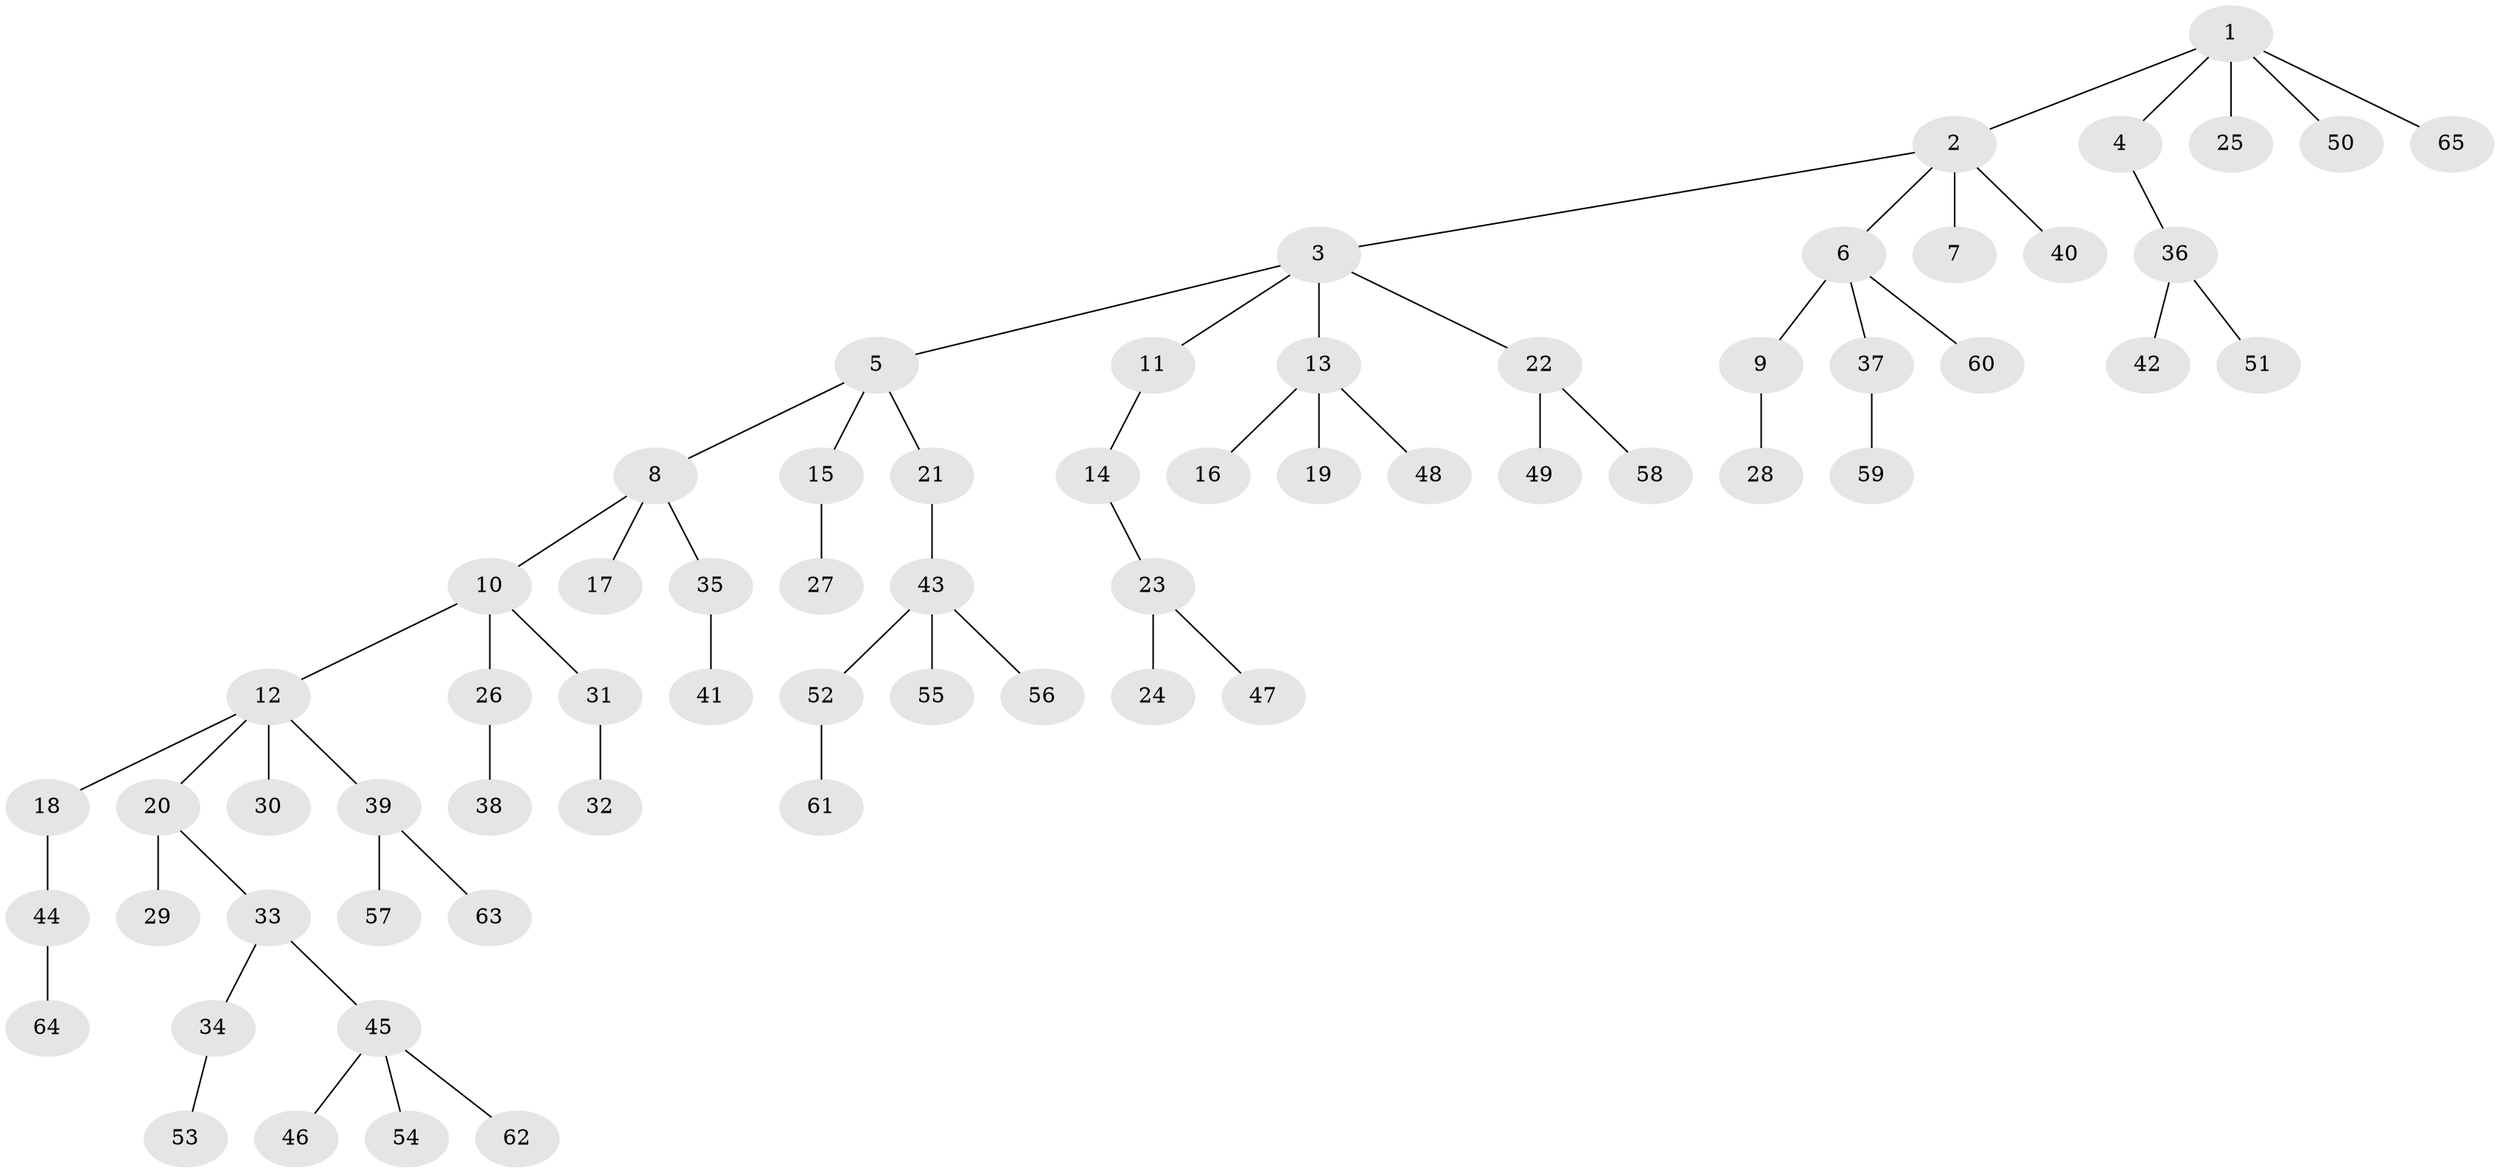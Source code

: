 // Generated by graph-tools (version 1.1) at 2025/26/03/09/25 03:26:26]
// undirected, 65 vertices, 64 edges
graph export_dot {
graph [start="1"]
  node [color=gray90,style=filled];
  1;
  2;
  3;
  4;
  5;
  6;
  7;
  8;
  9;
  10;
  11;
  12;
  13;
  14;
  15;
  16;
  17;
  18;
  19;
  20;
  21;
  22;
  23;
  24;
  25;
  26;
  27;
  28;
  29;
  30;
  31;
  32;
  33;
  34;
  35;
  36;
  37;
  38;
  39;
  40;
  41;
  42;
  43;
  44;
  45;
  46;
  47;
  48;
  49;
  50;
  51;
  52;
  53;
  54;
  55;
  56;
  57;
  58;
  59;
  60;
  61;
  62;
  63;
  64;
  65;
  1 -- 2;
  1 -- 4;
  1 -- 25;
  1 -- 50;
  1 -- 65;
  2 -- 3;
  2 -- 6;
  2 -- 7;
  2 -- 40;
  3 -- 5;
  3 -- 11;
  3 -- 13;
  3 -- 22;
  4 -- 36;
  5 -- 8;
  5 -- 15;
  5 -- 21;
  6 -- 9;
  6 -- 37;
  6 -- 60;
  8 -- 10;
  8 -- 17;
  8 -- 35;
  9 -- 28;
  10 -- 12;
  10 -- 26;
  10 -- 31;
  11 -- 14;
  12 -- 18;
  12 -- 20;
  12 -- 30;
  12 -- 39;
  13 -- 16;
  13 -- 19;
  13 -- 48;
  14 -- 23;
  15 -- 27;
  18 -- 44;
  20 -- 29;
  20 -- 33;
  21 -- 43;
  22 -- 49;
  22 -- 58;
  23 -- 24;
  23 -- 47;
  26 -- 38;
  31 -- 32;
  33 -- 34;
  33 -- 45;
  34 -- 53;
  35 -- 41;
  36 -- 42;
  36 -- 51;
  37 -- 59;
  39 -- 57;
  39 -- 63;
  43 -- 52;
  43 -- 55;
  43 -- 56;
  44 -- 64;
  45 -- 46;
  45 -- 54;
  45 -- 62;
  52 -- 61;
}
